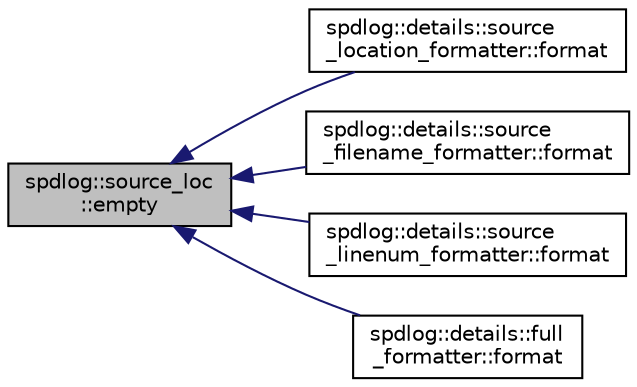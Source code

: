 digraph "spdlog::source_loc::empty"
{
  edge [fontname="Helvetica",fontsize="10",labelfontname="Helvetica",labelfontsize="10"];
  node [fontname="Helvetica",fontsize="10",shape=record];
  rankdir="LR";
  Node1 [label="spdlog::source_loc\l::empty",height=0.2,width=0.4,color="black", fillcolor="grey75", style="filled" fontcolor="black"];
  Node1 -> Node2 [dir="back",color="midnightblue",fontsize="10",style="solid",fontname="Helvetica"];
  Node2 [label="spdlog::details::source\l_location_formatter::format",height=0.2,width=0.4,color="black", fillcolor="white", style="filled",URL="$classspdlog_1_1details_1_1source__location__formatter.html#af0d34490d35c582fdb1553a27f03e147"];
  Node1 -> Node3 [dir="back",color="midnightblue",fontsize="10",style="solid",fontname="Helvetica"];
  Node3 [label="spdlog::details::source\l_filename_formatter::format",height=0.2,width=0.4,color="black", fillcolor="white", style="filled",URL="$classspdlog_1_1details_1_1source__filename__formatter.html#a9a2e549eda5c8044c76281be33b04b38"];
  Node1 -> Node4 [dir="back",color="midnightblue",fontsize="10",style="solid",fontname="Helvetica"];
  Node4 [label="spdlog::details::source\l_linenum_formatter::format",height=0.2,width=0.4,color="black", fillcolor="white", style="filled",URL="$classspdlog_1_1details_1_1source__linenum__formatter.html#ac165ced330bd04ea5485e182b9d913a2"];
  Node1 -> Node5 [dir="back",color="midnightblue",fontsize="10",style="solid",fontname="Helvetica"];
  Node5 [label="spdlog::details::full\l_formatter::format",height=0.2,width=0.4,color="black", fillcolor="white", style="filled",URL="$classspdlog_1_1details_1_1full__formatter.html#a11da1d2ec8378841d228df071915da35"];
}
